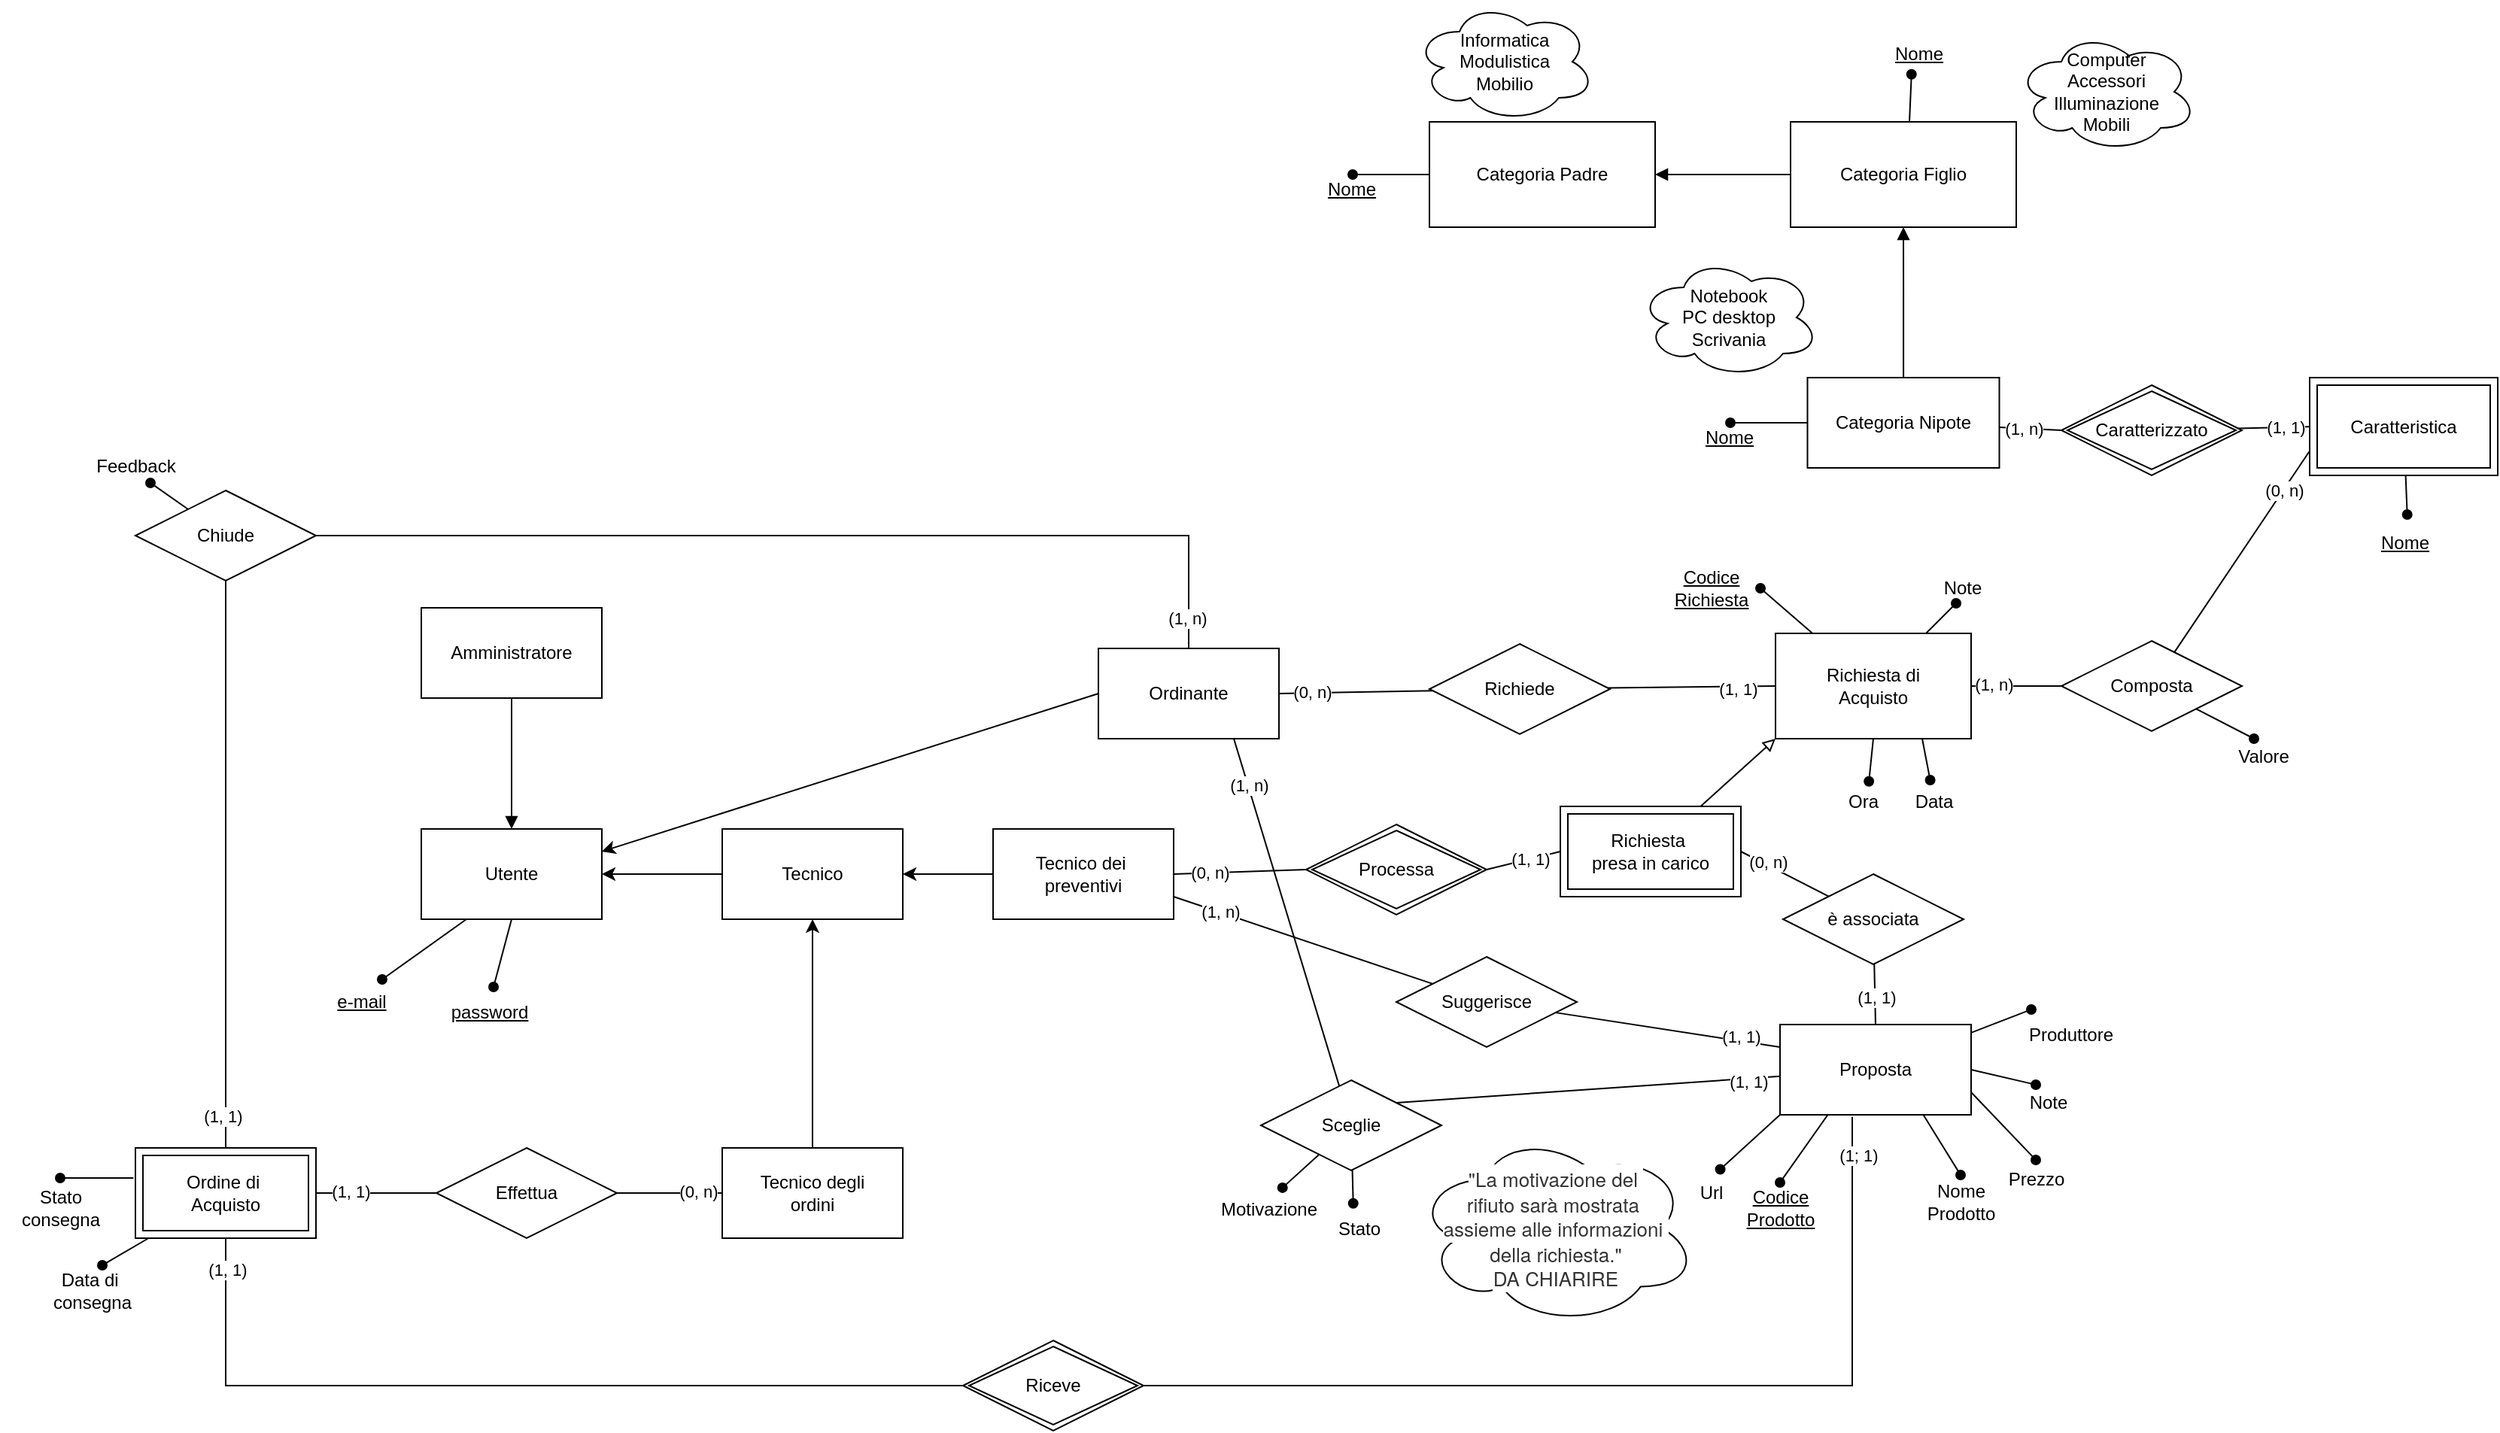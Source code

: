 <mxfile version="24.2.7" type="google">
  <diagram id="R2lEEEUBdFMjLlhIrx00" name="Page-1">
    <mxGraphModel grid="1" page="1" gridSize="10" guides="1" tooltips="1" connect="1" arrows="1" fold="1" pageScale="1" pageWidth="850" pageHeight="1100" math="0" shadow="0" extFonts="Permanent Marker^https://fonts.googleapis.com/css?family=Permanent+Marker">
      <root>
        <mxCell id="0" />
        <mxCell id="1" parent="0" />
        <mxCell id="LMdMEM0r51TsX3CFZxZR-1" value="Categoria Padre" style="rounded=0;whiteSpace=wrap;html=1;" vertex="1" parent="1">
          <mxGeometry x="114" y="120" width="150" height="70" as="geometry" />
        </mxCell>
        <mxCell id="LMdMEM0r51TsX3CFZxZR-4" style="edgeStyle=orthogonalEdgeStyle;rounded=0;orthogonalLoop=1;jettySize=auto;html=1;entryX=1;entryY=0.5;entryDx=0;entryDy=0;endArrow=block;endFill=1;" edge="1" parent="1" source="LMdMEM0r51TsX3CFZxZR-2" target="LMdMEM0r51TsX3CFZxZR-1">
          <mxGeometry relative="1" as="geometry" />
        </mxCell>
        <mxCell id="LMdMEM0r51TsX3CFZxZR-2" value="Categoria Figlio" style="rounded=0;whiteSpace=wrap;html=1;" vertex="1" parent="1">
          <mxGeometry x="354" y="120" width="150" height="70" as="geometry" />
        </mxCell>
        <mxCell id="LMdMEM0r51TsX3CFZxZR-88" style="rounded=0;orthogonalLoop=1;jettySize=auto;html=1;entryX=0;entryY=0.5;entryDx=0;entryDy=0;endArrow=none;endFill=0;" edge="1" parent="1" source="LMdMEM0r51TsX3CFZxZR-26" target="LMdMEM0r51TsX3CFZxZR-87">
          <mxGeometry relative="1" as="geometry" />
        </mxCell>
        <mxCell id="pPQDOuwSR7aIzYC2pbxe-26" value="(1, n)" style="edgeLabel;html=1;align=center;verticalAlign=middle;resizable=0;points=[];" connectable="0" vertex="1" parent="LMdMEM0r51TsX3CFZxZR-88">
          <mxGeometry x="-0.5" y="1" relative="1" as="geometry">
            <mxPoint as="offset" />
          </mxGeometry>
        </mxCell>
        <mxCell id="LMdMEM0r51TsX3CFZxZR-108" style="rounded=0;orthogonalLoop=1;jettySize=auto;html=1;endArrow=oval;endFill=1;" edge="1" parent="1" source="LMdMEM0r51TsX3CFZxZR-26">
          <mxGeometry relative="1" as="geometry">
            <mxPoint x="464" y="440.0" as="targetPoint" />
          </mxGeometry>
        </mxCell>
        <mxCell id="LMdMEM0r51TsX3CFZxZR-127" style="rounded=0;orthogonalLoop=1;jettySize=auto;html=1;endArrow=oval;endFill=1;" edge="1" parent="1" source="LMdMEM0r51TsX3CFZxZR-26">
          <mxGeometry relative="1" as="geometry">
            <mxPoint x="334" y="430" as="targetPoint" />
          </mxGeometry>
        </mxCell>
        <mxCell id="LMdMEM0r51TsX3CFZxZR-26" value="Richiesta di &lt;br&gt;Acquisto" style="rounded=0;whiteSpace=wrap;html=1;" vertex="1" parent="1">
          <mxGeometry x="344" y="460" width="130" height="70" as="geometry" />
        </mxCell>
        <mxCell id="LMdMEM0r51TsX3CFZxZR-46" value="Informatica&lt;div&gt;Modulistica&lt;/div&gt;&lt;div&gt;Mobilio&lt;/div&gt;" style="ellipse;shape=cloud;whiteSpace=wrap;html=1;" vertex="1" parent="1">
          <mxGeometry x="104" y="40" width="120" height="80" as="geometry" />
        </mxCell>
        <mxCell id="LMdMEM0r51TsX3CFZxZR-47" value="Computer&lt;br&gt;Accessori&lt;div&gt;Illuminazione&lt;br&gt;Mobili&lt;/div&gt;" style="ellipse;shape=cloud;whiteSpace=wrap;html=1;" vertex="1" parent="1">
          <mxGeometry x="504" y="60" width="120" height="80" as="geometry" />
        </mxCell>
        <mxCell id="LMdMEM0r51TsX3CFZxZR-66" style="edgeStyle=orthogonalEdgeStyle;rounded=0;orthogonalLoop=1;jettySize=auto;html=1;endArrow=block;endFill=1;" edge="1" parent="1" source="LMdMEM0r51TsX3CFZxZR-61" target="LMdMEM0r51TsX3CFZxZR-2">
          <mxGeometry relative="1" as="geometry" />
        </mxCell>
        <mxCell id="LMdMEM0r51TsX3CFZxZR-67" style="rounded=0;orthogonalLoop=1;jettySize=auto;html=1;entryX=0;entryY=0.5;entryDx=0;entryDy=0;endArrow=none;endFill=0;" edge="1" parent="1" source="LMdMEM0r51TsX3CFZxZR-61" target="LMdMEM0r51TsX3CFZxZR-68">
          <mxGeometry relative="1" as="geometry">
            <mxPoint x="594" y="350" as="targetPoint" />
          </mxGeometry>
        </mxCell>
        <mxCell id="pPQDOuwSR7aIzYC2pbxe-20" value="(1, n)" style="edgeLabel;html=1;align=center;verticalAlign=middle;resizable=0;points=[];" connectable="0" vertex="1" parent="LMdMEM0r51TsX3CFZxZR-67">
          <mxGeometry x="-0.212" relative="1" as="geometry">
            <mxPoint as="offset" />
          </mxGeometry>
        </mxCell>
        <mxCell id="LMdMEM0r51TsX3CFZxZR-61" value="Categoria Nipote" style="whiteSpace=wrap;html=1;align=center;" vertex="1" parent="1">
          <mxGeometry x="365.25" y="290" width="127.5" height="60" as="geometry" />
        </mxCell>
        <mxCell id="LMdMEM0r51TsX3CFZxZR-68" value="Caratterizzato" style="shape=rhombus;double=1;perimeter=rhombusPerimeter;whiteSpace=wrap;html=1;align=center;" vertex="1" parent="1">
          <mxGeometry x="534" y="295" width="120" height="60" as="geometry" />
        </mxCell>
        <mxCell id="LMdMEM0r51TsX3CFZxZR-69" style="rounded=0;orthogonalLoop=1;jettySize=auto;html=1;entryX=0.042;entryY=0.5;entryDx=0;entryDy=0;entryPerimeter=0;endArrow=none;endFill=0;" edge="1" parent="1" source="LMdMEM0r51TsX3CFZxZR-68" target="LMdMEM0r51TsX3CFZxZR-74">
          <mxGeometry relative="1" as="geometry">
            <mxPoint x="695.76" y="324.66" as="targetPoint" />
          </mxGeometry>
        </mxCell>
        <mxCell id="pPQDOuwSR7aIzYC2pbxe-21" value="(1, 1)" style="edgeLabel;html=1;align=center;verticalAlign=middle;resizable=0;points=[];" connectable="0" vertex="1" parent="LMdMEM0r51TsX3CFZxZR-69">
          <mxGeometry x="0.171" relative="1" as="geometry">
            <mxPoint as="offset" />
          </mxGeometry>
        </mxCell>
        <mxCell id="LMdMEM0r51TsX3CFZxZR-72" style="rounded=0;orthogonalLoop=1;jettySize=auto;html=1;endArrow=none;endFill=0;entryX=0;entryY=0.5;entryDx=0;entryDy=0;startArrow=oval;startFill=1;" edge="1" parent="1" target="LMdMEM0r51TsX3CFZxZR-61">
          <mxGeometry relative="1" as="geometry">
            <mxPoint x="334" y="330" as="targetPoint" />
            <mxPoint x="314" y="320" as="sourcePoint" />
          </mxGeometry>
        </mxCell>
        <mxCell id="LMdMEM0r51TsX3CFZxZR-76" style="rounded=0;orthogonalLoop=1;jettySize=auto;html=1;endArrow=oval;endFill=1;entryX=0.539;entryY=-0.133;entryDx=0;entryDy=0;entryPerimeter=0;" edge="1" parent="1" source="LMdMEM0r51TsX3CFZxZR-74" target="LMdMEM0r51TsX3CFZxZR-77">
          <mxGeometry relative="1" as="geometry">
            <mxPoint x="772" y="400" as="targetPoint" />
          </mxGeometry>
        </mxCell>
        <mxCell id="LMdMEM0r51TsX3CFZxZR-74" value="Caratteristica" style="shape=ext;margin=3;double=1;whiteSpace=wrap;html=1;align=center;" vertex="1" parent="1">
          <mxGeometry x="699" y="290" width="125" height="65" as="geometry" />
        </mxCell>
        <mxCell id="LMdMEM0r51TsX3CFZxZR-77" value="&lt;u&gt;Nome&lt;/u&gt;" style="text;html=1;align=center;verticalAlign=middle;resizable=0;points=[];autosize=1;strokeColor=none;fillColor=none;" vertex="1" parent="1">
          <mxGeometry x="731.5" y="385" width="60" height="30" as="geometry" />
        </mxCell>
        <mxCell id="LMdMEM0r51TsX3CFZxZR-89" style="rounded=0;orthogonalLoop=1;jettySize=auto;html=1;entryX=0;entryY=0.75;entryDx=0;entryDy=0;endArrow=none;endFill=0;" edge="1" parent="1" source="LMdMEM0r51TsX3CFZxZR-87" target="LMdMEM0r51TsX3CFZxZR-74">
          <mxGeometry relative="1" as="geometry" />
        </mxCell>
        <mxCell id="pPQDOuwSR7aIzYC2pbxe-31" value="(0, n)" style="edgeLabel;html=1;align=center;verticalAlign=middle;resizable=0;points=[];" connectable="0" vertex="1" parent="LMdMEM0r51TsX3CFZxZR-89">
          <mxGeometry x="0.689" y="-2" relative="1" as="geometry">
            <mxPoint x="-5" y="4" as="offset" />
          </mxGeometry>
        </mxCell>
        <mxCell id="pPQDOuwSR7aIzYC2pbxe-1" style="rounded=0;orthogonalLoop=1;jettySize=auto;html=1;endArrow=oval;endFill=1;" edge="1" parent="1" source="LMdMEM0r51TsX3CFZxZR-87">
          <mxGeometry relative="1" as="geometry">
            <mxPoint x="662" y="530" as="targetPoint" />
          </mxGeometry>
        </mxCell>
        <mxCell id="LMdMEM0r51TsX3CFZxZR-87" value="Composta" style="shape=rhombus;perimeter=rhombusPerimeter;whiteSpace=wrap;html=1;align=center;" vertex="1" parent="1">
          <mxGeometry x="534" y="465" width="120" height="60" as="geometry" />
        </mxCell>
        <mxCell id="LMdMEM0r51TsX3CFZxZR-91" value="Note" style="text;html=1;align=center;verticalAlign=middle;resizable=0;points=[];autosize=1;strokeColor=none;fillColor=none;" vertex="1" parent="1">
          <mxGeometry x="442.75" y="415" width="50" height="30" as="geometry" />
        </mxCell>
        <mxCell id="LMdMEM0r51TsX3CFZxZR-94" style="rounded=0;orthogonalLoop=1;jettySize=auto;html=1;endArrow=oval;endFill=1;" edge="1" parent="1" source="LMdMEM0r51TsX3CFZxZR-92">
          <mxGeometry relative="1" as="geometry">
            <mxPoint x="514" y="710" as="targetPoint" />
          </mxGeometry>
        </mxCell>
        <mxCell id="LMdMEM0r51TsX3CFZxZR-139" style="rounded=0;orthogonalLoop=1;jettySize=auto;html=1;entryX=1;entryY=0;entryDx=0;entryDy=0;endArrow=none;endFill=0;" edge="1" parent="1" source="LMdMEM0r51TsX3CFZxZR-92" target="LMdMEM0r51TsX3CFZxZR-138">
          <mxGeometry relative="1" as="geometry" />
        </mxCell>
        <mxCell id="pPQDOuwSR7aIzYC2pbxe-43" value="(1, 1)" style="edgeLabel;html=1;align=center;verticalAlign=middle;resizable=0;points=[];" connectable="0" vertex="1" parent="LMdMEM0r51TsX3CFZxZR-139">
          <mxGeometry x="-0.832" y="2" relative="1" as="geometry">
            <mxPoint as="offset" />
          </mxGeometry>
        </mxCell>
        <mxCell id="LMdMEM0r51TsX3CFZxZR-92" value="Proposta" style="rounded=0;whiteSpace=wrap;html=1;" vertex="1" parent="1">
          <mxGeometry x="347" y="720" width="127" height="60" as="geometry" />
        </mxCell>
        <mxCell id="LMdMEM0r51TsX3CFZxZR-95" value="Produttore" style="text;html=1;align=center;verticalAlign=middle;resizable=0;points=[];autosize=1;strokeColor=none;fillColor=none;" vertex="1" parent="1">
          <mxGeometry x="500" y="712" width="80" height="30" as="geometry" />
        </mxCell>
        <mxCell id="LMdMEM0r51TsX3CFZxZR-96" style="rounded=0;orthogonalLoop=1;jettySize=auto;html=1;endArrow=oval;endFill=1;exitX=0.75;exitY=1;exitDx=0;exitDy=0;" edge="1" parent="1" source="LMdMEM0r51TsX3CFZxZR-92">
          <mxGeometry relative="1" as="geometry">
            <mxPoint x="467" y="820" as="targetPoint" />
            <mxPoint x="467" y="780" as="sourcePoint" />
          </mxGeometry>
        </mxCell>
        <mxCell id="LMdMEM0r51TsX3CFZxZR-97" value="Nome &lt;br&gt;Prodotto" style="text;html=1;align=center;verticalAlign=middle;resizable=0;points=[];autosize=1;strokeColor=none;fillColor=none;" vertex="1" parent="1">
          <mxGeometry x="432" y="818" width="70" height="40" as="geometry" />
        </mxCell>
        <mxCell id="LMdMEM0r51TsX3CFZxZR-98" style="rounded=0;orthogonalLoop=1;jettySize=auto;html=1;endArrow=oval;endFill=1;exitX=0.25;exitY=1;exitDx=0;exitDy=0;" edge="1" parent="1" source="LMdMEM0r51TsX3CFZxZR-92">
          <mxGeometry relative="1" as="geometry">
            <mxPoint x="347" y="825" as="targetPoint" />
            <mxPoint x="347" y="785" as="sourcePoint" />
          </mxGeometry>
        </mxCell>
        <mxCell id="LMdMEM0r51TsX3CFZxZR-99" value="&lt;u&gt;Codice&lt;br&gt;Prodotto&lt;/u&gt;" style="text;html=1;align=center;verticalAlign=middle;resizable=0;points=[];autosize=1;strokeColor=none;fillColor=none;" vertex="1" parent="1">
          <mxGeometry x="312" y="822" width="70" height="40" as="geometry" />
        </mxCell>
        <mxCell id="LMdMEM0r51TsX3CFZxZR-100" style="rounded=0;orthogonalLoop=1;jettySize=auto;html=1;endArrow=oval;endFill=1;exitX=1;exitY=0.75;exitDx=0;exitDy=0;" edge="1" parent="1" source="LMdMEM0r51TsX3CFZxZR-92">
          <mxGeometry relative="1" as="geometry">
            <mxPoint x="517" y="810" as="targetPoint" />
            <mxPoint x="517" y="770" as="sourcePoint" />
          </mxGeometry>
        </mxCell>
        <mxCell id="LMdMEM0r51TsX3CFZxZR-101" value="Prezzo" style="text;html=1;align=center;verticalAlign=middle;resizable=0;points=[];autosize=1;strokeColor=none;fillColor=none;" vertex="1" parent="1">
          <mxGeometry x="487" y="808" width="60" height="30" as="geometry" />
        </mxCell>
        <mxCell id="LMdMEM0r51TsX3CFZxZR-102" style="rounded=0;orthogonalLoop=1;jettySize=auto;html=1;endArrow=oval;endFill=1;exitX=0;exitY=1;exitDx=0;exitDy=0;entryX=0.657;entryY=-0.026;entryDx=0;entryDy=0;entryPerimeter=0;" edge="1" parent="1" source="LMdMEM0r51TsX3CFZxZR-92" target="LMdMEM0r51TsX3CFZxZR-103">
          <mxGeometry relative="1" as="geometry">
            <mxPoint x="277" y="810" as="targetPoint" />
            <mxPoint x="277" y="770" as="sourcePoint" />
          </mxGeometry>
        </mxCell>
        <mxCell id="LMdMEM0r51TsX3CFZxZR-103" value="Url" style="text;html=1;align=center;verticalAlign=middle;resizable=0;points=[];autosize=1;strokeColor=none;fillColor=none;" vertex="1" parent="1">
          <mxGeometry x="281" y="817" width="40" height="30" as="geometry" />
        </mxCell>
        <mxCell id="LMdMEM0r51TsX3CFZxZR-105" style="rounded=0;orthogonalLoop=1;jettySize=auto;html=1;endArrow=oval;endFill=1;exitX=1;exitY=0.5;exitDx=0;exitDy=0;" edge="1" parent="1" source="LMdMEM0r51TsX3CFZxZR-92">
          <mxGeometry relative="1" as="geometry">
            <mxPoint x="517" y="760" as="targetPoint" />
            <mxPoint x="542" y="730" as="sourcePoint" />
          </mxGeometry>
        </mxCell>
        <mxCell id="LMdMEM0r51TsX3CFZxZR-106" value="Note" style="text;html=1;align=center;verticalAlign=middle;resizable=0;points=[];autosize=1;strokeColor=none;fillColor=none;" vertex="1" parent="1">
          <mxGeometry x="500" y="757" width="50" height="30" as="geometry" />
        </mxCell>
        <mxCell id="LMdMEM0r51TsX3CFZxZR-110" style="rounded=0;orthogonalLoop=1;jettySize=auto;html=1;entryX=1;entryY=0.5;entryDx=0;entryDy=0;endArrow=none;endFill=0;" edge="1" parent="1" source="LMdMEM0r51TsX3CFZxZR-109" target="LMdMEM0r51TsX3CFZxZR-133">
          <mxGeometry relative="1" as="geometry" />
        </mxCell>
        <mxCell id="pPQDOuwSR7aIzYC2pbxe-36" value="(0, n)" style="edgeLabel;html=1;align=center;verticalAlign=middle;resizable=0;points=[];" connectable="0" vertex="1" parent="LMdMEM0r51TsX3CFZxZR-110">
          <mxGeometry x="0.425" y="-2" relative="1" as="geometry">
            <mxPoint as="offset" />
          </mxGeometry>
        </mxCell>
        <mxCell id="LMdMEM0r51TsX3CFZxZR-111" style="rounded=0;orthogonalLoop=1;jettySize=auto;html=1;entryX=0.5;entryY=0;entryDx=0;entryDy=0;endArrow=none;endFill=0;" edge="1" parent="1" source="LMdMEM0r51TsX3CFZxZR-109" target="LMdMEM0r51TsX3CFZxZR-92">
          <mxGeometry relative="1" as="geometry" />
        </mxCell>
        <mxCell id="pPQDOuwSR7aIzYC2pbxe-37" value="(1, 1)" style="edgeLabel;html=1;align=center;verticalAlign=middle;resizable=0;points=[];" connectable="0" vertex="1" parent="LMdMEM0r51TsX3CFZxZR-111">
          <mxGeometry x="0.1" y="1" relative="1" as="geometry">
            <mxPoint as="offset" />
          </mxGeometry>
        </mxCell>
        <mxCell id="LMdMEM0r51TsX3CFZxZR-109" value="è associata" style="shape=rhombus;perimeter=rhombusPerimeter;whiteSpace=wrap;html=1;align=center;" vertex="1" parent="1">
          <mxGeometry x="349" y="620" width="120" height="60" as="geometry" />
        </mxCell>
        <mxCell id="LMdMEM0r51TsX3CFZxZR-122" style="rounded=0;orthogonalLoop=1;jettySize=auto;html=1;endArrow=oval;endFill=1;entryX=0.733;entryY=0;entryDx=0;entryDy=0;entryPerimeter=0;exitX=0.25;exitY=1;exitDx=0;exitDy=0;" edge="1" parent="1" source="LMdMEM0r51TsX3CFZxZR-113" target="LMdMEM0r51TsX3CFZxZR-123">
          <mxGeometry relative="1" as="geometry">
            <mxPoint x="-484" y="690" as="targetPoint" />
            <mxPoint x="-459.571" y="635" as="sourcePoint" />
          </mxGeometry>
        </mxCell>
        <mxCell id="LMdMEM0r51TsX3CFZxZR-124" style="rounded=0;orthogonalLoop=1;jettySize=auto;html=1;endArrow=oval;endFill=1;entryX=0.543;entryY=-0.067;entryDx=0;entryDy=0;entryPerimeter=0;exitX=0.5;exitY=1;exitDx=0;exitDy=0;" edge="1" parent="1" source="LMdMEM0r51TsX3CFZxZR-113" target="LMdMEM0r51TsX3CFZxZR-125">
          <mxGeometry relative="1" as="geometry">
            <mxPoint x="-424" y="680" as="targetPoint" />
            <mxPoint x="-433.857" y="635" as="sourcePoint" />
          </mxGeometry>
        </mxCell>
        <mxCell id="LMdMEM0r51TsX3CFZxZR-113" value="Utente" style="rounded=0;whiteSpace=wrap;html=1;" vertex="1" parent="1">
          <mxGeometry x="-556" y="590" width="120" height="60" as="geometry" />
        </mxCell>
        <mxCell id="LMdMEM0r51TsX3CFZxZR-121" style="rounded=0;orthogonalLoop=1;jettySize=auto;html=1;entryX=0.5;entryY=0;entryDx=0;entryDy=0;endArrow=block;endFill=1;" edge="1" parent="1" source="LMdMEM0r51TsX3CFZxZR-116" target="LMdMEM0r51TsX3CFZxZR-113">
          <mxGeometry relative="1" as="geometry" />
        </mxCell>
        <mxCell id="LMdMEM0r51TsX3CFZxZR-116" value="Amministratore" style="rounded=0;whiteSpace=wrap;html=1;" vertex="1" parent="1">
          <mxGeometry x="-556" y="443" width="120" height="60" as="geometry" />
        </mxCell>
        <mxCell id="LMdMEM0r51TsX3CFZxZR-120" style="rounded=0;orthogonalLoop=1;jettySize=auto;html=1;entryX=1;entryY=0.5;entryDx=0;entryDy=0;endArrow=classic;endFill=1;" edge="1" parent="1" source="LMdMEM0r51TsX3CFZxZR-117" target="LMdMEM0r51TsX3CFZxZR-113">
          <mxGeometry relative="1" as="geometry" />
        </mxCell>
        <mxCell id="LMdMEM0r51TsX3CFZxZR-117" value="Tecnico" style="rounded=0;whiteSpace=wrap;html=1;" vertex="1" parent="1">
          <mxGeometry x="-356" y="590" width="120" height="60" as="geometry" />
        </mxCell>
        <mxCell id="LMdMEM0r51TsX3CFZxZR-119" style="rounded=0;orthogonalLoop=1;jettySize=auto;html=1;entryX=1;entryY=0.25;entryDx=0;entryDy=0;endArrow=classic;endFill=1;exitX=0;exitY=0.5;exitDx=0;exitDy=0;" edge="1" parent="1" source="LMdMEM0r51TsX3CFZxZR-118" target="LMdMEM0r51TsX3CFZxZR-113">
          <mxGeometry relative="1" as="geometry">
            <mxPoint x="-204" y="525.714" as="sourcePoint" />
          </mxGeometry>
        </mxCell>
        <mxCell id="LMdMEM0r51TsX3CFZxZR-118" value="Ordinante" style="rounded=0;whiteSpace=wrap;html=1;" vertex="1" parent="1">
          <mxGeometry x="-106" y="470" width="120" height="60" as="geometry" />
        </mxCell>
        <mxCell id="LMdMEM0r51TsX3CFZxZR-123" value="&lt;u&gt;e-mail&lt;/u&gt;" style="text;html=1;align=center;verticalAlign=middle;resizable=0;points=[];autosize=1;strokeColor=none;fillColor=none;" vertex="1" parent="1">
          <mxGeometry x="-626" y="690" width="60" height="30" as="geometry" />
        </mxCell>
        <mxCell id="LMdMEM0r51TsX3CFZxZR-125" value="&lt;u&gt;password&lt;/u&gt;" style="text;html=1;align=center;verticalAlign=middle;resizable=0;points=[];autosize=1;strokeColor=none;fillColor=none;" vertex="1" parent="1">
          <mxGeometry x="-546" y="697" width="70" height="30" as="geometry" />
        </mxCell>
        <mxCell id="gG1z2j5m3SK7_xUaOW5N-4" style="rounded=0;orthogonalLoop=1;jettySize=auto;html=1;entryX=0;entryY=0.25;entryDx=0;entryDy=0;endArrow=none;endFill=0;" edge="1" parent="1" source="LMdMEM0r51TsX3CFZxZR-126" target="LMdMEM0r51TsX3CFZxZR-92">
          <mxGeometry relative="1" as="geometry" />
        </mxCell>
        <mxCell id="pPQDOuwSR7aIzYC2pbxe-39" value="(1, 1)" style="edgeLabel;html=1;align=center;verticalAlign=middle;resizable=0;points=[];" connectable="0" vertex="1" parent="gG1z2j5m3SK7_xUaOW5N-4">
          <mxGeometry x="0.635" y="2" relative="1" as="geometry">
            <mxPoint y="-1" as="offset" />
          </mxGeometry>
        </mxCell>
        <mxCell id="LMdMEM0r51TsX3CFZxZR-126" value="Suggerisce" style="shape=rhombus;perimeter=rhombusPerimeter;whiteSpace=wrap;html=1;align=center;" vertex="1" parent="1">
          <mxGeometry x="92" y="675" width="120" height="60" as="geometry" />
        </mxCell>
        <mxCell id="gG1z2j5m3SK7_xUaOW5N-2" value="" style="endArrow=none;html=1;rounded=0;entryX=1;entryY=0.75;entryDx=0;entryDy=0;" edge="1" parent="1" source="LMdMEM0r51TsX3CFZxZR-126" target="LMdMEM0r51TsX3CFZxZR-146">
          <mxGeometry width="50" height="50" relative="1" as="geometry">
            <mxPoint x="24" y="850" as="sourcePoint" />
            <mxPoint x="-76" y="700" as="targetPoint" />
          </mxGeometry>
        </mxCell>
        <mxCell id="pPQDOuwSR7aIzYC2pbxe-38" value="(1, n)" style="edgeLabel;html=1;align=center;verticalAlign=middle;resizable=0;points=[];" connectable="0" vertex="1" parent="gG1z2j5m3SK7_xUaOW5N-2">
          <mxGeometry x="0.641" y="-1" relative="1" as="geometry">
            <mxPoint as="offset" />
          </mxGeometry>
        </mxCell>
        <mxCell id="LMdMEM0r51TsX3CFZxZR-128" value="&lt;u&gt;Codice&lt;/u&gt;&lt;div&gt;&lt;u&gt;Richiesta&lt;/u&gt;&lt;/div&gt;" style="text;html=1;align=center;verticalAlign=middle;resizable=0;points=[];autosize=1;strokeColor=none;fillColor=none;" vertex="1" parent="1">
          <mxGeometry x="266" y="410" width="70" height="40" as="geometry" />
        </mxCell>
        <mxCell id="LMdMEM0r51TsX3CFZxZR-130" style="rounded=0;orthogonalLoop=1;jettySize=auto;html=1;entryX=1;entryY=0.5;entryDx=0;entryDy=0;endArrow=none;endFill=0;" edge="1" parent="1" target="LMdMEM0r51TsX3CFZxZR-118">
          <mxGeometry relative="1" as="geometry" />
        </mxCell>
        <mxCell id="LMdMEM0r51TsX3CFZxZR-132" style="rounded=0;orthogonalLoop=1;jettySize=auto;html=1;entryX=1;entryY=0.5;entryDx=0;entryDy=0;endArrow=none;endFill=0;" edge="1" parent="1" source="LMdMEM0r51TsX3CFZxZR-129" target="LMdMEM0r51TsX3CFZxZR-118">
          <mxGeometry relative="1" as="geometry" />
        </mxCell>
        <mxCell id="pPQDOuwSR7aIzYC2pbxe-32" value="(0, n)" style="edgeLabel;html=1;align=center;verticalAlign=middle;resizable=0;points=[];" connectable="0" vertex="1" parent="LMdMEM0r51TsX3CFZxZR-132">
          <mxGeometry x="0.566" y="-1" relative="1" as="geometry">
            <mxPoint as="offset" />
          </mxGeometry>
        </mxCell>
        <mxCell id="LMdMEM0r51TsX3CFZxZR-129" value="&lt;div&gt;Richiede&lt;/div&gt;" style="shape=rhombus;perimeter=rhombusPerimeter;whiteSpace=wrap;html=1;align=center;" vertex="1" parent="1">
          <mxGeometry x="114" y="467" width="120" height="60" as="geometry" />
        </mxCell>
        <mxCell id="LMdMEM0r51TsX3CFZxZR-131" style="rounded=0;orthogonalLoop=1;jettySize=auto;html=1;entryX=0;entryY=0.5;entryDx=0;entryDy=0;endArrow=none;endFill=0;" edge="1" parent="1" source="LMdMEM0r51TsX3CFZxZR-129" target="LMdMEM0r51TsX3CFZxZR-26">
          <mxGeometry relative="1" as="geometry" />
        </mxCell>
        <mxCell id="pPQDOuwSR7aIzYC2pbxe-33" value="(1, 1)" style="edgeLabel;html=1;align=center;verticalAlign=middle;resizable=0;points=[];" connectable="0" vertex="1" parent="LMdMEM0r51TsX3CFZxZR-131">
          <mxGeometry x="0.557" y="-1" relative="1" as="geometry">
            <mxPoint as="offset" />
          </mxGeometry>
        </mxCell>
        <mxCell id="LMdMEM0r51TsX3CFZxZR-134" style="rounded=0;orthogonalLoop=1;jettySize=auto;html=1;entryX=0;entryY=1;entryDx=0;entryDy=0;endArrow=block;endFill=0;" edge="1" parent="1" source="LMdMEM0r51TsX3CFZxZR-133" target="LMdMEM0r51TsX3CFZxZR-26">
          <mxGeometry relative="1" as="geometry" />
        </mxCell>
        <mxCell id="pPQDOuwSR7aIzYC2pbxe-10" style="rounded=0;orthogonalLoop=1;jettySize=auto;html=1;endArrow=oval;endFill=1;entryX=0.456;entryY=0.017;entryDx=0;entryDy=0;entryPerimeter=0;exitX=0.75;exitY=1;exitDx=0;exitDy=0;" edge="1" parent="1" source="LMdMEM0r51TsX3CFZxZR-26" target="pPQDOuwSR7aIzYC2pbxe-11">
          <mxGeometry relative="1" as="geometry">
            <mxPoint x="442" y="570" as="targetPoint" />
            <mxPoint x="492" y="558" as="sourcePoint" />
          </mxGeometry>
        </mxCell>
        <mxCell id="pPQDOuwSR7aIzYC2pbxe-12" style="rounded=0;orthogonalLoop=1;jettySize=auto;html=1;endArrow=oval;endFill=1;exitX=0.5;exitY=1;exitDx=0;exitDy=0;entryX=0.602;entryY=0.046;entryDx=0;entryDy=0;entryPerimeter=0;" edge="1" parent="1" source="LMdMEM0r51TsX3CFZxZR-26" target="pPQDOuwSR7aIzYC2pbxe-13">
          <mxGeometry relative="1" as="geometry">
            <mxPoint x="222" y="670" as="targetPoint" />
          </mxGeometry>
        </mxCell>
        <mxCell id="LMdMEM0r51TsX3CFZxZR-133" value="Richiesta&amp;nbsp;&lt;div&gt;presa in carico&lt;/div&gt;" style="shape=ext;margin=3;double=1;whiteSpace=wrap;html=1;align=center;" vertex="1" parent="1">
          <mxGeometry x="201" y="575" width="120" height="60" as="geometry" />
        </mxCell>
        <mxCell id="LMdMEM0r51TsX3CFZxZR-137" style="rounded=0;orthogonalLoop=1;jettySize=auto;html=1;entryX=0;entryY=0.5;entryDx=0;entryDy=0;endArrow=none;endFill=0;exitX=1;exitY=0.5;exitDx=0;exitDy=0;" edge="1" parent="1" source="pPQDOuwSR7aIzYC2pbxe-8" target="LMdMEM0r51TsX3CFZxZR-133">
          <mxGeometry relative="1" as="geometry">
            <mxPoint x="140.861" y="613.431" as="sourcePoint" />
          </mxGeometry>
        </mxCell>
        <mxCell id="pPQDOuwSR7aIzYC2pbxe-35" value="(1, 1)" style="edgeLabel;html=1;align=center;verticalAlign=middle;resizable=0;points=[];" connectable="0" vertex="1" parent="LMdMEM0r51TsX3CFZxZR-137">
          <mxGeometry x="0.195" relative="1" as="geometry">
            <mxPoint as="offset" />
          </mxGeometry>
        </mxCell>
        <mxCell id="gG1z2j5m3SK7_xUaOW5N-8" style="rounded=0;orthogonalLoop=1;jettySize=auto;html=1;endArrow=none;endFill=0;entryX=1;entryY=0.5;entryDx=0;entryDy=0;exitX=0;exitY=0.5;exitDx=0;exitDy=0;" edge="1" parent="1" source="pPQDOuwSR7aIzYC2pbxe-8" target="LMdMEM0r51TsX3CFZxZR-146">
          <mxGeometry relative="1" as="geometry">
            <mxPoint x="-106" y="620" as="targetPoint" />
            <mxPoint x="34" y="620" as="sourcePoint" />
          </mxGeometry>
        </mxCell>
        <mxCell id="pPQDOuwSR7aIzYC2pbxe-34" value="(0, n)" style="edgeLabel;html=1;align=center;verticalAlign=middle;resizable=0;points=[];" connectable="0" vertex="1" parent="gG1z2j5m3SK7_xUaOW5N-8">
          <mxGeometry x="0.462" relative="1" as="geometry">
            <mxPoint as="offset" />
          </mxGeometry>
        </mxCell>
        <mxCell id="LMdMEM0r51TsX3CFZxZR-140" style="rounded=0;orthogonalLoop=1;jettySize=auto;html=1;entryX=0.75;entryY=1;entryDx=0;entryDy=0;endArrow=none;endFill=0;" edge="1" parent="1" source="LMdMEM0r51TsX3CFZxZR-138" target="LMdMEM0r51TsX3CFZxZR-118">
          <mxGeometry relative="1" as="geometry" />
        </mxCell>
        <mxCell id="pPQDOuwSR7aIzYC2pbxe-42" value="(1, n)" style="edgeLabel;html=1;align=center;verticalAlign=middle;resizable=0;points=[];" connectable="0" vertex="1" parent="LMdMEM0r51TsX3CFZxZR-140">
          <mxGeometry x="0.736" relative="1" as="geometry">
            <mxPoint as="offset" />
          </mxGeometry>
        </mxCell>
        <mxCell id="LMdMEM0r51TsX3CFZxZR-141" style="rounded=0;orthogonalLoop=1;jettySize=auto;html=1;endArrow=oval;endFill=1;entryX=0.427;entryY=-0.053;entryDx=0;entryDy=0;entryPerimeter=0;" edge="1" parent="1" source="LMdMEM0r51TsX3CFZxZR-138" target="LMdMEM0r51TsX3CFZxZR-142">
          <mxGeometry relative="1" as="geometry">
            <mxPoint x="69" y="870" as="targetPoint" />
          </mxGeometry>
        </mxCell>
        <mxCell id="LMdMEM0r51TsX3CFZxZR-143" style="rounded=0;orthogonalLoop=1;jettySize=auto;html=1;endArrow=oval;endFill=1;entryX=0.604;entryY=0.015;entryDx=0;entryDy=0;entryPerimeter=0;" edge="1" parent="1" source="LMdMEM0r51TsX3CFZxZR-138" target="LMdMEM0r51TsX3CFZxZR-144">
          <mxGeometry relative="1" as="geometry">
            <mxPoint x="4" y="860" as="targetPoint" />
          </mxGeometry>
        </mxCell>
        <mxCell id="LMdMEM0r51TsX3CFZxZR-138" value="Sceglie" style="shape=rhombus;perimeter=rhombusPerimeter;whiteSpace=wrap;html=1;align=center;" vertex="1" parent="1">
          <mxGeometry x="2" y="757" width="120" height="60" as="geometry" />
        </mxCell>
        <mxCell id="LMdMEM0r51TsX3CFZxZR-142" value="Stato" style="text;html=1;align=center;verticalAlign=middle;resizable=0;points=[];autosize=1;strokeColor=none;fillColor=none;" vertex="1" parent="1">
          <mxGeometry x="42" y="840.5" width="50" height="30" as="geometry" />
        </mxCell>
        <mxCell id="LMdMEM0r51TsX3CFZxZR-144" value="Motivazione" style="text;html=1;align=center;verticalAlign=middle;resizable=0;points=[];autosize=1;strokeColor=none;fillColor=none;" vertex="1" parent="1">
          <mxGeometry x="-38" y="828" width="90" height="30" as="geometry" />
        </mxCell>
        <mxCell id="LMdMEM0r51TsX3CFZxZR-145" value="&lt;span style=&quot;color: rgb(51, 51, 51); font-family: &amp;quot;Helvetica Neue&amp;quot;, Helvetica, &amp;quot;Segoe UI&amp;quot;, Arial, freesans, sans-serif; text-align: left; background-color: rgb(255, 255, 255); font-size: 13px;&quot;&gt;&lt;font style=&quot;font-size: 13px;&quot;&gt;&quot;La motivazione del&amp;nbsp;&lt;/font&gt;&lt;/span&gt;&lt;div&gt;&lt;span style=&quot;color: rgb(51, 51, 51); font-family: &amp;quot;Helvetica Neue&amp;quot;, Helvetica, &amp;quot;Segoe UI&amp;quot;, Arial, freesans, sans-serif; text-align: left; background-color: rgb(255, 255, 255); font-size: 13px;&quot;&gt;&lt;font style=&quot;font-size: 13px;&quot;&gt;rifiuto&amp;nbsp;&lt;/font&gt;&lt;/span&gt;&lt;span style=&quot;font-size: 13px; background-color: rgb(255, 255, 255); color: rgb(51, 51, 51); font-family: &amp;quot;Helvetica Neue&amp;quot;, Helvetica, &amp;quot;Segoe UI&amp;quot;, Arial, freesans, sans-serif; text-align: left;&quot;&gt;sarà mostrata&amp;nbsp;&lt;/span&gt;&lt;/div&gt;&lt;div&gt;&lt;span style=&quot;font-size: 13px; background-color: rgb(255, 255, 255); color: rgb(51, 51, 51); font-family: &amp;quot;Helvetica Neue&amp;quot;, Helvetica, &amp;quot;Segoe UI&amp;quot;, Arial, freesans, sans-serif; text-align: left;&quot;&gt;assieme&amp;nbsp;&lt;/span&gt;&lt;span style=&quot;font-size: 13px; background-color: rgb(255, 255, 255); color: rgb(51, 51, 51); font-family: &amp;quot;Helvetica Neue&amp;quot;, Helvetica, &amp;quot;Segoe UI&amp;quot;, Arial, freesans, sans-serif; text-align: left;&quot;&gt;alle informazioni&amp;nbsp;&lt;/span&gt;&lt;div style=&quot;font-size: 13px;&quot;&gt;&lt;span style=&quot;color: rgb(51, 51, 51); font-family: &amp;quot;Helvetica Neue&amp;quot;, Helvetica, &amp;quot;Segoe UI&amp;quot;, Arial, freesans, sans-serif; text-align: left; background-color: rgb(255, 255, 255);&quot;&gt;&lt;font style=&quot;font-size: 13px;&quot;&gt;della richiesta.&quot;&lt;br&gt;DA CHIARIRE&lt;/font&gt;&lt;/span&gt;&lt;/div&gt;&lt;/div&gt;" style="ellipse;shape=cloud;whiteSpace=wrap;html=1;" vertex="1" parent="1">
          <mxGeometry x="104" y="791" width="188" height="129" as="geometry" />
        </mxCell>
        <mxCell id="LMdMEM0r51TsX3CFZxZR-146" value="Tecnico dei&amp;nbsp;&lt;div&gt;preventivi&lt;/div&gt;" style="rounded=0;whiteSpace=wrap;html=1;" vertex="1" parent="1">
          <mxGeometry x="-176" y="590" width="120" height="60" as="geometry" />
        </mxCell>
        <mxCell id="LMdMEM0r51TsX3CFZxZR-147" value="Tecnico degli&lt;div&gt;ordini&lt;/div&gt;" style="rounded=0;whiteSpace=wrap;html=1;" vertex="1" parent="1">
          <mxGeometry x="-356" y="802" width="120" height="60" as="geometry" />
        </mxCell>
        <mxCell id="LMdMEM0r51TsX3CFZxZR-148" style="rounded=0;orthogonalLoop=1;jettySize=auto;html=1;endArrow=classic;endFill=1;entryX=0.5;entryY=1;entryDx=0;entryDy=0;" edge="1" parent="1" source="LMdMEM0r51TsX3CFZxZR-147" target="LMdMEM0r51TsX3CFZxZR-117">
          <mxGeometry relative="1" as="geometry">
            <mxPoint x="-326" y="660" as="targetPoint" />
          </mxGeometry>
        </mxCell>
        <mxCell id="LMdMEM0r51TsX3CFZxZR-149" style="rounded=0;orthogonalLoop=1;jettySize=auto;html=1;entryX=1;entryY=0.5;entryDx=0;entryDy=0;endArrow=classic;endFill=1;" edge="1" parent="1" source="LMdMEM0r51TsX3CFZxZR-146" target="LMdMEM0r51TsX3CFZxZR-117">
          <mxGeometry relative="1" as="geometry" />
        </mxCell>
        <mxCell id="LMdMEM0r51TsX3CFZxZR-151" style="rounded=0;orthogonalLoop=1;jettySize=auto;html=1;entryX=0.5;entryY=1;entryDx=0;entryDy=0;endArrow=none;endFill=0;edgeStyle=orthogonalEdgeStyle;" edge="1" parent="1" source="LMdMEM0r51TsX3CFZxZR-150" target="LMdMEM0r51TsX3CFZxZR-153">
          <mxGeometry relative="1" as="geometry" />
        </mxCell>
        <mxCell id="pPQDOuwSR7aIzYC2pbxe-19" value="(1, 1)" style="edgeLabel;html=1;align=center;verticalAlign=middle;resizable=0;points=[];" connectable="0" vertex="1" parent="LMdMEM0r51TsX3CFZxZR-151">
          <mxGeometry x="0.93" y="-1" relative="1" as="geometry">
            <mxPoint as="offset" />
          </mxGeometry>
        </mxCell>
        <mxCell id="LMdMEM0r51TsX3CFZxZR-150" value="Riceve" style="shape=rhombus;double=1;perimeter=rhombusPerimeter;whiteSpace=wrap;html=1;align=center;" vertex="1" parent="1">
          <mxGeometry x="-196" y="930" width="120" height="60" as="geometry" />
        </mxCell>
        <mxCell id="LMdMEM0r51TsX3CFZxZR-152" style="edgeStyle=orthogonalEdgeStyle;rounded=0;orthogonalLoop=1;jettySize=auto;html=1;entryX=0.378;entryY=1.022;entryDx=0;entryDy=0;entryPerimeter=0;endArrow=none;endFill=0;" edge="1" parent="1" source="LMdMEM0r51TsX3CFZxZR-150" target="LMdMEM0r51TsX3CFZxZR-92">
          <mxGeometry relative="1" as="geometry" />
        </mxCell>
        <mxCell id="pPQDOuwSR7aIzYC2pbxe-18" value="(1; 1)" style="edgeLabel;html=1;align=center;verticalAlign=middle;resizable=0;points=[];" connectable="0" vertex="1" parent="LMdMEM0r51TsX3CFZxZR-152">
          <mxGeometry x="0.921" y="-4" relative="1" as="geometry">
            <mxPoint as="offset" />
          </mxGeometry>
        </mxCell>
        <mxCell id="LMdMEM0r51TsX3CFZxZR-160" style="edgeStyle=orthogonalEdgeStyle;rounded=0;orthogonalLoop=1;jettySize=auto;html=1;entryX=0;entryY=0.5;entryDx=0;entryDy=0;endArrow=none;endFill=0;" edge="1" parent="1" source="LMdMEM0r51TsX3CFZxZR-153" target="LMdMEM0r51TsX3CFZxZR-154">
          <mxGeometry relative="1" as="geometry" />
        </mxCell>
        <mxCell id="pPQDOuwSR7aIzYC2pbxe-45" value="(1, 1)" style="edgeLabel;html=1;align=center;verticalAlign=middle;resizable=0;points=[];" connectable="0" vertex="1" parent="LMdMEM0r51TsX3CFZxZR-160">
          <mxGeometry x="-0.426" y="1" relative="1" as="geometry">
            <mxPoint as="offset" />
          </mxGeometry>
        </mxCell>
        <mxCell id="pPQDOuwSR7aIzYC2pbxe-16" style="rounded=0;orthogonalLoop=1;jettySize=auto;html=1;endArrow=oval;endFill=1;" edge="1" parent="1" source="LMdMEM0r51TsX3CFZxZR-153">
          <mxGeometry relative="1" as="geometry">
            <mxPoint x="-768" y="880" as="targetPoint" />
          </mxGeometry>
        </mxCell>
        <mxCell id="LMdMEM0r51TsX3CFZxZR-153" value="Ordine di&amp;nbsp;&lt;br&gt;Acquisto" style="shape=ext;margin=3;double=1;whiteSpace=wrap;html=1;align=center;" vertex="1" parent="1">
          <mxGeometry x="-746" y="802" width="120" height="60" as="geometry" />
        </mxCell>
        <mxCell id="LMdMEM0r51TsX3CFZxZR-155" style="edgeStyle=orthogonalEdgeStyle;rounded=0;orthogonalLoop=1;jettySize=auto;html=1;entryX=0;entryY=0.5;entryDx=0;entryDy=0;endArrow=none;endFill=0;" edge="1" parent="1" source="LMdMEM0r51TsX3CFZxZR-154" target="LMdMEM0r51TsX3CFZxZR-147">
          <mxGeometry relative="1" as="geometry" />
        </mxCell>
        <mxCell id="pPQDOuwSR7aIzYC2pbxe-44" value="(0, n)" style="edgeLabel;html=1;align=center;verticalAlign=middle;resizable=0;points=[];" connectable="0" vertex="1" parent="LMdMEM0r51TsX3CFZxZR-155">
          <mxGeometry x="0.525" y="1" relative="1" as="geometry">
            <mxPoint as="offset" />
          </mxGeometry>
        </mxCell>
        <mxCell id="LMdMEM0r51TsX3CFZxZR-154" value="Effettua" style="shape=rhombus;perimeter=rhombusPerimeter;whiteSpace=wrap;html=1;align=center;" vertex="1" parent="1">
          <mxGeometry x="-546" y="802" width="120" height="60" as="geometry" />
        </mxCell>
        <mxCell id="W4qVoquFiVN6OjdX-EVT-1" value="Stato&lt;br&gt;consegna" style="text;html=1;align=center;verticalAlign=middle;resizable=0;points=[];autosize=1;strokeColor=none;fillColor=none;" vertex="1" parent="1">
          <mxGeometry x="-836" y="822" width="80" height="40" as="geometry" />
        </mxCell>
        <mxCell id="W4qVoquFiVN6OjdX-EVT-2" style="rounded=0;orthogonalLoop=1;jettySize=auto;html=1;endArrow=oval;endFill=1;exitX=-0.011;exitY=0.333;exitDx=0;exitDy=0;exitPerimeter=0;" edge="1" parent="1" source="LMdMEM0r51TsX3CFZxZR-153">
          <mxGeometry relative="1" as="geometry">
            <mxPoint x="-796" y="822" as="targetPoint" />
            <mxPoint x="-566" y="930" as="sourcePoint" />
          </mxGeometry>
        </mxCell>
        <mxCell id="LMdMEM0r51TsX3CFZxZR-162" style="edgeStyle=orthogonalEdgeStyle;rounded=0;orthogonalLoop=1;jettySize=auto;html=1;entryX=0.5;entryY=0;entryDx=0;entryDy=0;endArrow=none;endFill=0;" edge="1" parent="1" source="LMdMEM0r51TsX3CFZxZR-161" target="LMdMEM0r51TsX3CFZxZR-153">
          <mxGeometry relative="1" as="geometry" />
        </mxCell>
        <mxCell id="pPQDOuwSR7aIzYC2pbxe-47" value="(1, 1)" style="edgeLabel;html=1;align=center;verticalAlign=middle;resizable=0;points=[];" connectable="0" vertex="1" parent="LMdMEM0r51TsX3CFZxZR-162">
          <mxGeometry x="0.885" y="-2" relative="1" as="geometry">
            <mxPoint as="offset" />
          </mxGeometry>
        </mxCell>
        <mxCell id="LMdMEM0r51TsX3CFZxZR-163" style="edgeStyle=orthogonalEdgeStyle;rounded=0;orthogonalLoop=1;jettySize=auto;html=1;entryX=0.5;entryY=0;entryDx=0;entryDy=0;endArrow=none;endFill=0;" edge="1" parent="1" source="LMdMEM0r51TsX3CFZxZR-161" target="LMdMEM0r51TsX3CFZxZR-118">
          <mxGeometry relative="1" as="geometry" />
        </mxCell>
        <mxCell id="pPQDOuwSR7aIzYC2pbxe-46" value="(1, n)" style="edgeLabel;html=1;align=center;verticalAlign=middle;resizable=0;points=[];" connectable="0" vertex="1" parent="LMdMEM0r51TsX3CFZxZR-163">
          <mxGeometry x="0.938" y="-1" relative="1" as="geometry">
            <mxPoint as="offset" />
          </mxGeometry>
        </mxCell>
        <mxCell id="LMdMEM0r51TsX3CFZxZR-164" style="rounded=0;orthogonalLoop=1;jettySize=auto;html=1;endArrow=oval;endFill=1;" edge="1" parent="1" source="LMdMEM0r51TsX3CFZxZR-161">
          <mxGeometry relative="1" as="geometry">
            <mxPoint x="-736" y="360.0" as="targetPoint" />
          </mxGeometry>
        </mxCell>
        <mxCell id="LMdMEM0r51TsX3CFZxZR-161" value="Chiude" style="shape=rhombus;perimeter=rhombusPerimeter;whiteSpace=wrap;html=1;align=center;" vertex="1" parent="1">
          <mxGeometry x="-746" y="365" width="120" height="60" as="geometry" />
        </mxCell>
        <mxCell id="LMdMEM0r51TsX3CFZxZR-165" value="Feedback" style="text;html=1;align=center;verticalAlign=middle;resizable=0;points=[];autosize=1;strokeColor=none;fillColor=none;" vertex="1" parent="1">
          <mxGeometry x="-786" y="334" width="80" height="30" as="geometry" />
        </mxCell>
        <mxCell id="pPQDOuwSR7aIzYC2pbxe-2" value="Valore" style="text;html=1;align=center;verticalAlign=middle;resizable=0;points=[];autosize=1;strokeColor=none;fillColor=none;" vertex="1" parent="1">
          <mxGeometry x="638" y="527" width="60" height="30" as="geometry" />
        </mxCell>
        <mxCell id="pPQDOuwSR7aIzYC2pbxe-3" value="&lt;u&gt;Nome&lt;/u&gt;" style="text;html=1;align=center;verticalAlign=middle;resizable=0;points=[];autosize=1;strokeColor=none;fillColor=none;" vertex="1" parent="1">
          <mxGeometry x="283" y="315" width="60" height="30" as="geometry" />
        </mxCell>
        <mxCell id="pPQDOuwSR7aIzYC2pbxe-4" style="rounded=0;orthogonalLoop=1;jettySize=auto;html=1;endArrow=none;endFill=0;entryX=0.5;entryY=0;entryDx=0;entryDy=0;startArrow=oval;startFill=1;exitX=0.423;exitY=0.947;exitDx=0;exitDy=0;exitPerimeter=0;" edge="1" parent="1" source="pPQDOuwSR7aIzYC2pbxe-5">
          <mxGeometry relative="1" as="geometry">
            <mxPoint x="433" y="120" as="targetPoint" />
            <mxPoint x="411.59" y="93.21" as="sourcePoint" />
          </mxGeometry>
        </mxCell>
        <mxCell id="pPQDOuwSR7aIzYC2pbxe-5" value="&lt;u&gt;Nome&lt;/u&gt;" style="text;html=1;align=center;verticalAlign=middle;resizable=0;points=[];autosize=1;strokeColor=none;fillColor=none;" vertex="1" parent="1">
          <mxGeometry x="409" y="60" width="60" height="30" as="geometry" />
        </mxCell>
        <mxCell id="pPQDOuwSR7aIzYC2pbxe-6" style="rounded=0;orthogonalLoop=1;jettySize=auto;html=1;endArrow=none;endFill=0;entryX=0;entryY=0.5;entryDx=0;entryDy=0;startArrow=oval;startFill=1;" edge="1" parent="1" target="LMdMEM0r51TsX3CFZxZR-1">
          <mxGeometry relative="1" as="geometry">
            <mxPoint x="114" y="155" as="targetPoint" />
            <mxPoint x="63" y="155" as="sourcePoint" />
          </mxGeometry>
        </mxCell>
        <mxCell id="pPQDOuwSR7aIzYC2pbxe-7" value="&lt;u&gt;Nome&lt;/u&gt;" style="text;html=1;align=center;verticalAlign=middle;resizable=0;points=[];autosize=1;strokeColor=none;fillColor=none;" vertex="1" parent="1">
          <mxGeometry x="32" y="150" width="60" height="30" as="geometry" />
        </mxCell>
        <mxCell id="pPQDOuwSR7aIzYC2pbxe-8" value="Processa" style="shape=rhombus;double=1;perimeter=rhombusPerimeter;whiteSpace=wrap;html=1;align=center;" vertex="1" parent="1">
          <mxGeometry x="32" y="587" width="120" height="60" as="geometry" />
        </mxCell>
        <mxCell id="pPQDOuwSR7aIzYC2pbxe-11" value="Data" style="text;html=1;align=center;verticalAlign=middle;resizable=0;points=[];autosize=1;strokeColor=none;fillColor=none;" vertex="1" parent="1">
          <mxGeometry x="424" y="557" width="50" height="30" as="geometry" />
        </mxCell>
        <mxCell id="pPQDOuwSR7aIzYC2pbxe-13" value="Ora" style="text;html=1;align=center;verticalAlign=middle;resizable=0;points=[];autosize=1;strokeColor=none;fillColor=none;" vertex="1" parent="1">
          <mxGeometry x="382" y="557" width="40" height="30" as="geometry" />
        </mxCell>
        <mxCell id="pPQDOuwSR7aIzYC2pbxe-15" value="Notebook&lt;br&gt;PC desktop&lt;div&gt;Scrivania&lt;/div&gt;" style="ellipse;shape=cloud;whiteSpace=wrap;html=1;" vertex="1" parent="1">
          <mxGeometry x="253" y="210" width="120" height="80" as="geometry" />
        </mxCell>
        <mxCell id="pPQDOuwSR7aIzYC2pbxe-17" value="Data di&amp;nbsp;&lt;div&gt;consegna&lt;/div&gt;" style="text;html=1;align=center;verticalAlign=middle;resizable=0;points=[];autosize=1;strokeColor=none;fillColor=none;" vertex="1" parent="1">
          <mxGeometry x="-815" y="877" width="80" height="40" as="geometry" />
        </mxCell>
      </root>
    </mxGraphModel>
  </diagram>
</mxfile>
